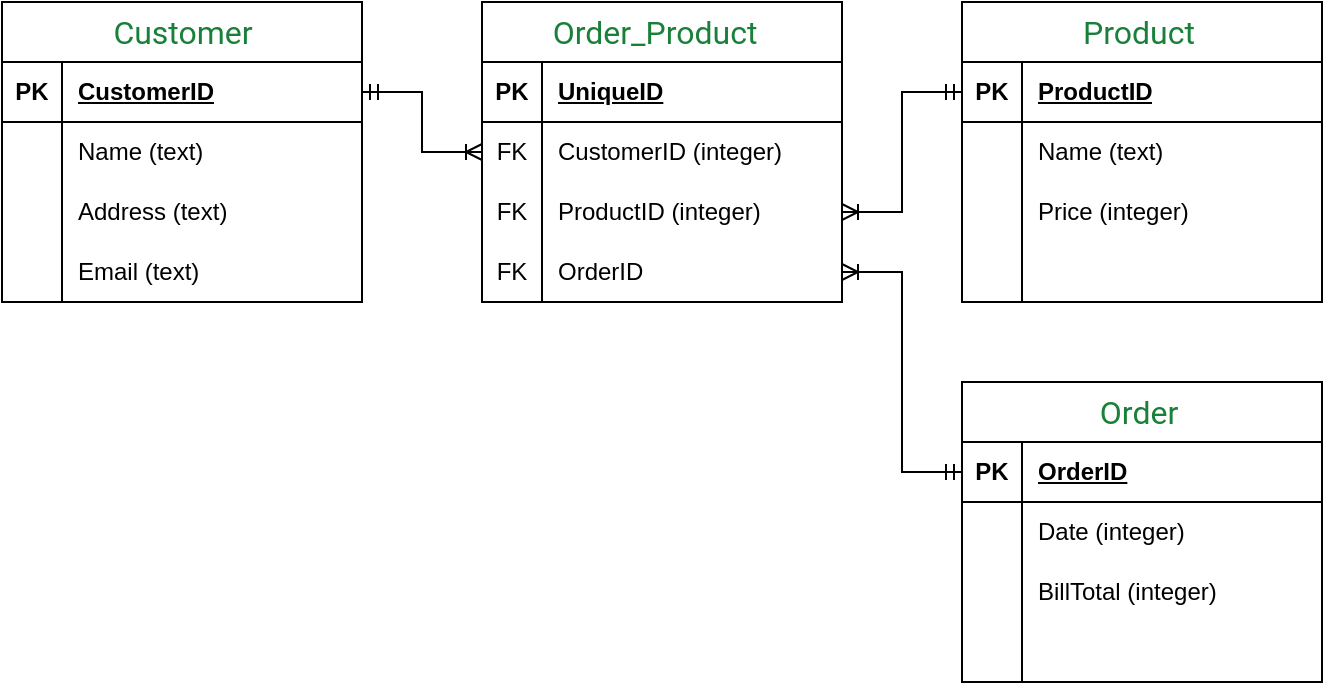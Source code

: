 <mxfile version="27.1.4">
  <diagram id="R2lEEEUBdFMjLlhIrx00" name="Page-1">
    <mxGraphModel dx="374" dy="476" grid="1" gridSize="10" guides="1" tooltips="1" connect="1" arrows="1" fold="1" page="1" pageScale="1" pageWidth="850" pageHeight="1100" math="0" shadow="0" extFonts="Permanent Marker^https://fonts.googleapis.com/css?family=Permanent+Marker">
      <root>
        <mxCell id="0" />
        <mxCell id="1" parent="0" />
        <mxCell id="i2putZidT-erklpHzOil-1" value="&lt;span style=&quot;color: rgb(24, 128, 56); font-family: Roboto, sans-serif; font-size: 16px; font-weight: 400; text-align: left; white-space: pre-wrap; background-color: rgb(255, 255, 255);&quot;&gt;Customer&lt;/span&gt;" style="shape=table;startSize=30;container=1;collapsible=1;childLayout=tableLayout;fixedRows=1;rowLines=0;fontStyle=1;align=center;resizeLast=1;html=1;" parent="1" vertex="1">
          <mxGeometry x="120" y="130" width="180" height="150" as="geometry" />
        </mxCell>
        <mxCell id="i2putZidT-erklpHzOil-2" value="" style="shape=tableRow;horizontal=0;startSize=0;swimlaneHead=0;swimlaneBody=0;fillColor=none;collapsible=0;dropTarget=0;points=[[0,0.5],[1,0.5]];portConstraint=eastwest;top=0;left=0;right=0;bottom=1;" parent="i2putZidT-erklpHzOil-1" vertex="1">
          <mxGeometry y="30" width="180" height="30" as="geometry" />
        </mxCell>
        <mxCell id="i2putZidT-erklpHzOil-3" value="PK" style="shape=partialRectangle;connectable=0;fillColor=none;top=0;left=0;bottom=0;right=0;fontStyle=1;overflow=hidden;whiteSpace=wrap;html=1;" parent="i2putZidT-erklpHzOil-2" vertex="1">
          <mxGeometry width="30" height="30" as="geometry">
            <mxRectangle width="30" height="30" as="alternateBounds" />
          </mxGeometry>
        </mxCell>
        <mxCell id="i2putZidT-erklpHzOil-4" value="CustomerID" style="shape=partialRectangle;connectable=0;fillColor=none;top=0;left=0;bottom=0;right=0;align=left;spacingLeft=6;fontStyle=5;overflow=hidden;whiteSpace=wrap;html=1;" parent="i2putZidT-erklpHzOil-2" vertex="1">
          <mxGeometry x="30" width="150" height="30" as="geometry">
            <mxRectangle width="150" height="30" as="alternateBounds" />
          </mxGeometry>
        </mxCell>
        <mxCell id="i2putZidT-erklpHzOil-5" value="" style="shape=tableRow;horizontal=0;startSize=0;swimlaneHead=0;swimlaneBody=0;fillColor=none;collapsible=0;dropTarget=0;points=[[0,0.5],[1,0.5]];portConstraint=eastwest;top=0;left=0;right=0;bottom=0;" parent="i2putZidT-erklpHzOil-1" vertex="1">
          <mxGeometry y="60" width="180" height="30" as="geometry" />
        </mxCell>
        <mxCell id="i2putZidT-erklpHzOil-6" value="" style="shape=partialRectangle;connectable=0;fillColor=none;top=0;left=0;bottom=0;right=0;editable=1;overflow=hidden;whiteSpace=wrap;html=1;" parent="i2putZidT-erklpHzOil-5" vertex="1">
          <mxGeometry width="30" height="30" as="geometry">
            <mxRectangle width="30" height="30" as="alternateBounds" />
          </mxGeometry>
        </mxCell>
        <mxCell id="i2putZidT-erklpHzOil-7" value="Name (text)" style="shape=partialRectangle;connectable=0;fillColor=none;top=0;left=0;bottom=0;right=0;align=left;spacingLeft=6;overflow=hidden;whiteSpace=wrap;html=1;" parent="i2putZidT-erklpHzOil-5" vertex="1">
          <mxGeometry x="30" width="150" height="30" as="geometry">
            <mxRectangle width="150" height="30" as="alternateBounds" />
          </mxGeometry>
        </mxCell>
        <mxCell id="i2putZidT-erklpHzOil-8" value="" style="shape=tableRow;horizontal=0;startSize=0;swimlaneHead=0;swimlaneBody=0;fillColor=none;collapsible=0;dropTarget=0;points=[[0,0.5],[1,0.5]];portConstraint=eastwest;top=0;left=0;right=0;bottom=0;" parent="i2putZidT-erklpHzOil-1" vertex="1">
          <mxGeometry y="90" width="180" height="30" as="geometry" />
        </mxCell>
        <mxCell id="i2putZidT-erklpHzOil-9" value="" style="shape=partialRectangle;connectable=0;fillColor=none;top=0;left=0;bottom=0;right=0;editable=1;overflow=hidden;whiteSpace=wrap;html=1;" parent="i2putZidT-erklpHzOil-8" vertex="1">
          <mxGeometry width="30" height="30" as="geometry">
            <mxRectangle width="30" height="30" as="alternateBounds" />
          </mxGeometry>
        </mxCell>
        <mxCell id="i2putZidT-erklpHzOil-10" value="Address (text)" style="shape=partialRectangle;connectable=0;fillColor=none;top=0;left=0;bottom=0;right=0;align=left;spacingLeft=6;overflow=hidden;whiteSpace=wrap;html=1;" parent="i2putZidT-erklpHzOil-8" vertex="1">
          <mxGeometry x="30" width="150" height="30" as="geometry">
            <mxRectangle width="150" height="30" as="alternateBounds" />
          </mxGeometry>
        </mxCell>
        <mxCell id="i2putZidT-erklpHzOil-11" value="" style="shape=tableRow;horizontal=0;startSize=0;swimlaneHead=0;swimlaneBody=0;fillColor=none;collapsible=0;dropTarget=0;points=[[0,0.5],[1,0.5]];portConstraint=eastwest;top=0;left=0;right=0;bottom=0;" parent="i2putZidT-erklpHzOil-1" vertex="1">
          <mxGeometry y="120" width="180" height="30" as="geometry" />
        </mxCell>
        <mxCell id="i2putZidT-erklpHzOil-12" value="" style="shape=partialRectangle;connectable=0;fillColor=none;top=0;left=0;bottom=0;right=0;editable=1;overflow=hidden;whiteSpace=wrap;html=1;" parent="i2putZidT-erklpHzOil-11" vertex="1">
          <mxGeometry width="30" height="30" as="geometry">
            <mxRectangle width="30" height="30" as="alternateBounds" />
          </mxGeometry>
        </mxCell>
        <mxCell id="i2putZidT-erklpHzOil-13" value="Email (text)" style="shape=partialRectangle;connectable=0;fillColor=none;top=0;left=0;bottom=0;right=0;align=left;spacingLeft=6;overflow=hidden;whiteSpace=wrap;html=1;" parent="i2putZidT-erklpHzOil-11" vertex="1">
          <mxGeometry x="30" width="150" height="30" as="geometry">
            <mxRectangle width="150" height="30" as="alternateBounds" />
          </mxGeometry>
        </mxCell>
        <mxCell id="i2putZidT-erklpHzOil-14" value="&lt;span style=&quot;white-space-collapse: preserve; background-color: transparent; box-sizing: border-box; margin: 0px; padding: 0px; font-family: Roboto, sans-serif; font-size: 12pt; font-weight: 400; text-align: left;&quot;&gt;&lt;span style=&quot;box-sizing: border-box; margin: 0px; padding: 0px; font-variant-numeric: normal; font-variant-east-asian: normal; font-variant-alternates: normal; font-variant-position: normal; font-variant-emoji: normal; vertical-align: baseline; text-wrap-mode: wrap;&quot;&gt;&lt;span style=&quot;text-wrap-mode: nowrap; background-color: transparent; box-sizing: border-box; margin: 0px; padding: 0px; font-size: 12pt; color: rgb(24, 128, 56);&quot;&gt;&lt;span style=&quot;box-sizing: border-box; margin: 0px; padding: 0px; font-variant-numeric: normal; font-variant-east-asian: normal; font-variant-alternates: normal; font-variant-position: normal; font-variant-emoji: normal; vertical-align: baseline; text-wrap-mode: wrap;&quot;&gt;Order_Product&lt;/span&gt;&lt;/span&gt;&lt;span style=&quot;text-wrap-mode: nowrap; background-color: transparent; box-sizing: border-box; margin: 0px; padding: 0px; font-size: 12pt;&quot;&gt;&lt;span style=&quot;box-sizing: border-box; margin: 0px; padding: 0px; font-variant-numeric: normal; font-variant-east-asian: normal; font-variant-alternates: normal; font-variant-position: normal; font-variant-emoji: normal; vertical-align: baseline; text-wrap-mode: wrap;&quot;&gt; &lt;/span&gt;&lt;/span&gt; &lt;/span&gt;&lt;/span&gt;" style="shape=table;startSize=30;container=1;collapsible=1;childLayout=tableLayout;fixedRows=1;rowLines=0;fontStyle=1;align=center;resizeLast=1;html=1;" parent="1" vertex="1">
          <mxGeometry x="360" y="130" width="180" height="150" as="geometry" />
        </mxCell>
        <mxCell id="i2putZidT-erklpHzOil-15" value="" style="shape=tableRow;horizontal=0;startSize=0;swimlaneHead=0;swimlaneBody=0;fillColor=none;collapsible=0;dropTarget=0;points=[[0,0.5],[1,0.5]];portConstraint=eastwest;top=0;left=0;right=0;bottom=1;" parent="i2putZidT-erklpHzOil-14" vertex="1">
          <mxGeometry y="30" width="180" height="30" as="geometry" />
        </mxCell>
        <mxCell id="i2putZidT-erklpHzOil-16" value="PK" style="shape=partialRectangle;connectable=0;fillColor=none;top=0;left=0;bottom=0;right=0;fontStyle=1;overflow=hidden;whiteSpace=wrap;html=1;" parent="i2putZidT-erklpHzOil-15" vertex="1">
          <mxGeometry width="30" height="30" as="geometry">
            <mxRectangle width="30" height="30" as="alternateBounds" />
          </mxGeometry>
        </mxCell>
        <mxCell id="i2putZidT-erklpHzOil-17" value="UniqueID" style="shape=partialRectangle;connectable=0;fillColor=none;top=0;left=0;bottom=0;right=0;align=left;spacingLeft=6;fontStyle=5;overflow=hidden;whiteSpace=wrap;html=1;" parent="i2putZidT-erklpHzOil-15" vertex="1">
          <mxGeometry x="30" width="150" height="30" as="geometry">
            <mxRectangle width="150" height="30" as="alternateBounds" />
          </mxGeometry>
        </mxCell>
        <mxCell id="i2putZidT-erklpHzOil-18" value="" style="shape=tableRow;horizontal=0;startSize=0;swimlaneHead=0;swimlaneBody=0;fillColor=none;collapsible=0;dropTarget=0;points=[[0,0.5],[1,0.5]];portConstraint=eastwest;top=0;left=0;right=0;bottom=0;" parent="i2putZidT-erklpHzOil-14" vertex="1">
          <mxGeometry y="60" width="180" height="30" as="geometry" />
        </mxCell>
        <mxCell id="i2putZidT-erklpHzOil-19" value="FK" style="shape=partialRectangle;connectable=0;fillColor=none;top=0;left=0;bottom=0;right=0;editable=1;overflow=hidden;whiteSpace=wrap;html=1;" parent="i2putZidT-erklpHzOil-18" vertex="1">
          <mxGeometry width="30" height="30" as="geometry">
            <mxRectangle width="30" height="30" as="alternateBounds" />
          </mxGeometry>
        </mxCell>
        <mxCell id="i2putZidT-erklpHzOil-20" value="CustomerID (integer)" style="shape=partialRectangle;connectable=0;fillColor=none;top=0;left=0;bottom=0;right=0;align=left;spacingLeft=6;overflow=hidden;whiteSpace=wrap;html=1;" parent="i2putZidT-erklpHzOil-18" vertex="1">
          <mxGeometry x="30" width="150" height="30" as="geometry">
            <mxRectangle width="150" height="30" as="alternateBounds" />
          </mxGeometry>
        </mxCell>
        <mxCell id="i2putZidT-erklpHzOil-21" value="" style="shape=tableRow;horizontal=0;startSize=0;swimlaneHead=0;swimlaneBody=0;fillColor=none;collapsible=0;dropTarget=0;points=[[0,0.5],[1,0.5]];portConstraint=eastwest;top=0;left=0;right=0;bottom=0;" parent="i2putZidT-erklpHzOil-14" vertex="1">
          <mxGeometry y="90" width="180" height="30" as="geometry" />
        </mxCell>
        <mxCell id="i2putZidT-erklpHzOil-22" value="FK" style="shape=partialRectangle;connectable=0;fillColor=none;top=0;left=0;bottom=0;right=0;editable=1;overflow=hidden;whiteSpace=wrap;html=1;" parent="i2putZidT-erklpHzOil-21" vertex="1">
          <mxGeometry width="30" height="30" as="geometry">
            <mxRectangle width="30" height="30" as="alternateBounds" />
          </mxGeometry>
        </mxCell>
        <mxCell id="i2putZidT-erklpHzOil-23" value="ProductID (integer)" style="shape=partialRectangle;connectable=0;fillColor=none;top=0;left=0;bottom=0;right=0;align=left;spacingLeft=6;overflow=hidden;whiteSpace=wrap;html=1;" parent="i2putZidT-erklpHzOil-21" vertex="1">
          <mxGeometry x="30" width="150" height="30" as="geometry">
            <mxRectangle width="150" height="30" as="alternateBounds" />
          </mxGeometry>
        </mxCell>
        <mxCell id="i2putZidT-erklpHzOil-24" value="" style="shape=tableRow;horizontal=0;startSize=0;swimlaneHead=0;swimlaneBody=0;fillColor=none;collapsible=0;dropTarget=0;points=[[0,0.5],[1,0.5]];portConstraint=eastwest;top=0;left=0;right=0;bottom=0;" parent="i2putZidT-erklpHzOil-14" vertex="1">
          <mxGeometry y="120" width="180" height="30" as="geometry" />
        </mxCell>
        <mxCell id="i2putZidT-erklpHzOil-25" value="FK" style="shape=partialRectangle;connectable=0;fillColor=none;top=0;left=0;bottom=0;right=0;editable=1;overflow=hidden;whiteSpace=wrap;html=1;" parent="i2putZidT-erklpHzOil-24" vertex="1">
          <mxGeometry width="30" height="30" as="geometry">
            <mxRectangle width="30" height="30" as="alternateBounds" />
          </mxGeometry>
        </mxCell>
        <mxCell id="i2putZidT-erklpHzOil-26" value="OrderID" style="shape=partialRectangle;connectable=0;fillColor=none;top=0;left=0;bottom=0;right=0;align=left;spacingLeft=6;overflow=hidden;whiteSpace=wrap;html=1;" parent="i2putZidT-erklpHzOil-24" vertex="1">
          <mxGeometry x="30" width="150" height="30" as="geometry">
            <mxRectangle width="150" height="30" as="alternateBounds" />
          </mxGeometry>
        </mxCell>
        <mxCell id="i2putZidT-erklpHzOil-27" value="&lt;span style=&quot;box-sizing: border-box; margin: 0px; padding: 0px; font-family: Roboto, sans-serif; font-size: 12pt; font-weight: 400; text-align: left; white-space-collapse: preserve; background-color: transparent; color: rgb(24, 128, 56);&quot;&gt;&lt;span style=&quot;box-sizing: border-box; margin: 0px; padding: 0px; font-variant-numeric: normal; font-variant-east-asian: normal; font-variant-alternates: normal; font-variant-position: normal; font-variant-emoji: normal; vertical-align: baseline; text-wrap-mode: wrap;&quot;&gt;Product&lt;/span&gt;&lt;/span&gt;&lt;span style=&quot;box-sizing: border-box; margin: 0px; padding: 0px; font-family: Roboto, sans-serif; font-size: 12pt; font-weight: 400; text-align: left; white-space-collapse: preserve; background-color: transparent;&quot;&gt;&lt;span style=&quot;box-sizing: border-box; margin: 0px; padding: 0px; font-variant-numeric: normal; font-variant-east-asian: normal; font-variant-alternates: normal; font-variant-position: normal; font-variant-emoji: normal; vertical-align: baseline; text-wrap-mode: wrap;&quot;&gt; &lt;/span&gt;&lt;/span&gt;" style="shape=table;startSize=30;container=1;collapsible=1;childLayout=tableLayout;fixedRows=1;rowLines=0;fontStyle=1;align=center;resizeLast=1;html=1;" parent="1" vertex="1">
          <mxGeometry x="600" y="130" width="180" height="150" as="geometry" />
        </mxCell>
        <mxCell id="i2putZidT-erklpHzOil-28" value="" style="shape=tableRow;horizontal=0;startSize=0;swimlaneHead=0;swimlaneBody=0;fillColor=none;collapsible=0;dropTarget=0;points=[[0,0.5],[1,0.5]];portConstraint=eastwest;top=0;left=0;right=0;bottom=1;" parent="i2putZidT-erklpHzOil-27" vertex="1">
          <mxGeometry y="30" width="180" height="30" as="geometry" />
        </mxCell>
        <mxCell id="i2putZidT-erklpHzOil-29" value="PK" style="shape=partialRectangle;connectable=0;fillColor=none;top=0;left=0;bottom=0;right=0;fontStyle=1;overflow=hidden;whiteSpace=wrap;html=1;" parent="i2putZidT-erklpHzOil-28" vertex="1">
          <mxGeometry width="30" height="30" as="geometry">
            <mxRectangle width="30" height="30" as="alternateBounds" />
          </mxGeometry>
        </mxCell>
        <mxCell id="i2putZidT-erklpHzOil-30" value="ProductID" style="shape=partialRectangle;connectable=0;fillColor=none;top=0;left=0;bottom=0;right=0;align=left;spacingLeft=6;fontStyle=5;overflow=hidden;whiteSpace=wrap;html=1;" parent="i2putZidT-erklpHzOil-28" vertex="1">
          <mxGeometry x="30" width="150" height="30" as="geometry">
            <mxRectangle width="150" height="30" as="alternateBounds" />
          </mxGeometry>
        </mxCell>
        <mxCell id="i2putZidT-erklpHzOil-31" value="" style="shape=tableRow;horizontal=0;startSize=0;swimlaneHead=0;swimlaneBody=0;fillColor=none;collapsible=0;dropTarget=0;points=[[0,0.5],[1,0.5]];portConstraint=eastwest;top=0;left=0;right=0;bottom=0;" parent="i2putZidT-erklpHzOil-27" vertex="1">
          <mxGeometry y="60" width="180" height="30" as="geometry" />
        </mxCell>
        <mxCell id="i2putZidT-erklpHzOil-32" value="" style="shape=partialRectangle;connectable=0;fillColor=none;top=0;left=0;bottom=0;right=0;editable=1;overflow=hidden;whiteSpace=wrap;html=1;" parent="i2putZidT-erklpHzOil-31" vertex="1">
          <mxGeometry width="30" height="30" as="geometry">
            <mxRectangle width="30" height="30" as="alternateBounds" />
          </mxGeometry>
        </mxCell>
        <mxCell id="i2putZidT-erklpHzOil-33" value="Name (text)" style="shape=partialRectangle;connectable=0;fillColor=none;top=0;left=0;bottom=0;right=0;align=left;spacingLeft=6;overflow=hidden;whiteSpace=wrap;html=1;" parent="i2putZidT-erklpHzOil-31" vertex="1">
          <mxGeometry x="30" width="150" height="30" as="geometry">
            <mxRectangle width="150" height="30" as="alternateBounds" />
          </mxGeometry>
        </mxCell>
        <mxCell id="i2putZidT-erklpHzOil-34" value="" style="shape=tableRow;horizontal=0;startSize=0;swimlaneHead=0;swimlaneBody=0;fillColor=none;collapsible=0;dropTarget=0;points=[[0,0.5],[1,0.5]];portConstraint=eastwest;top=0;left=0;right=0;bottom=0;" parent="i2putZidT-erklpHzOil-27" vertex="1">
          <mxGeometry y="90" width="180" height="30" as="geometry" />
        </mxCell>
        <mxCell id="i2putZidT-erklpHzOil-35" value="" style="shape=partialRectangle;connectable=0;fillColor=none;top=0;left=0;bottom=0;right=0;editable=1;overflow=hidden;whiteSpace=wrap;html=1;" parent="i2putZidT-erklpHzOil-34" vertex="1">
          <mxGeometry width="30" height="30" as="geometry">
            <mxRectangle width="30" height="30" as="alternateBounds" />
          </mxGeometry>
        </mxCell>
        <mxCell id="i2putZidT-erklpHzOil-36" value="Price (integer)" style="shape=partialRectangle;connectable=0;fillColor=none;top=0;left=0;bottom=0;right=0;align=left;spacingLeft=6;overflow=hidden;whiteSpace=wrap;html=1;" parent="i2putZidT-erklpHzOil-34" vertex="1">
          <mxGeometry x="30" width="150" height="30" as="geometry">
            <mxRectangle width="150" height="30" as="alternateBounds" />
          </mxGeometry>
        </mxCell>
        <mxCell id="i2putZidT-erklpHzOil-37" value="" style="shape=tableRow;horizontal=0;startSize=0;swimlaneHead=0;swimlaneBody=0;fillColor=none;collapsible=0;dropTarget=0;points=[[0,0.5],[1,0.5]];portConstraint=eastwest;top=0;left=0;right=0;bottom=0;" parent="i2putZidT-erklpHzOil-27" vertex="1">
          <mxGeometry y="120" width="180" height="30" as="geometry" />
        </mxCell>
        <mxCell id="i2putZidT-erklpHzOil-38" value="" style="shape=partialRectangle;connectable=0;fillColor=none;top=0;left=0;bottom=0;right=0;editable=1;overflow=hidden;whiteSpace=wrap;html=1;" parent="i2putZidT-erklpHzOil-37" vertex="1">
          <mxGeometry width="30" height="30" as="geometry">
            <mxRectangle width="30" height="30" as="alternateBounds" />
          </mxGeometry>
        </mxCell>
        <mxCell id="i2putZidT-erklpHzOil-39" value="" style="shape=partialRectangle;connectable=0;fillColor=none;top=0;left=0;bottom=0;right=0;align=left;spacingLeft=6;overflow=hidden;whiteSpace=wrap;html=1;" parent="i2putZidT-erklpHzOil-37" vertex="1">
          <mxGeometry x="30" width="150" height="30" as="geometry">
            <mxRectangle width="150" height="30" as="alternateBounds" />
          </mxGeometry>
        </mxCell>
        <mxCell id="i2putZidT-erklpHzOil-40" value="&lt;span style=&quot;box-sizing: border-box; margin: 0px; padding: 0px; font-family: Roboto, sans-serif; font-size: 12pt; font-weight: 400; text-align: left; white-space-collapse: preserve; background-color: transparent; color: rgb(24, 128, 56);&quot;&gt;&lt;span style=&quot;box-sizing: border-box; margin: 0px; padding: 0px; font-variant-numeric: normal; font-variant-east-asian: normal; font-variant-alternates: normal; font-variant-position: normal; font-variant-emoji: normal; vertical-align: baseline; text-wrap-mode: wrap;&quot;&gt;Order&lt;/span&gt;&lt;/span&gt;&lt;span style=&quot;box-sizing: border-box; margin: 0px; padding: 0px; font-family: Roboto, sans-serif; font-size: 12pt; font-weight: 400; text-align: left; white-space-collapse: preserve; background-color: transparent;&quot;&gt;&lt;span style=&quot;box-sizing: border-box; margin: 0px; padding: 0px; font-variant-numeric: normal; font-variant-east-asian: normal; font-variant-alternates: normal; font-variant-position: normal; font-variant-emoji: normal; vertical-align: baseline; text-wrap-mode: wrap;&quot;&gt; &lt;/span&gt;&lt;/span&gt;" style="shape=table;startSize=30;container=1;collapsible=1;childLayout=tableLayout;fixedRows=1;rowLines=0;fontStyle=1;align=center;resizeLast=1;html=1;" parent="1" vertex="1">
          <mxGeometry x="600" y="320" width="180" height="150" as="geometry" />
        </mxCell>
        <mxCell id="i2putZidT-erklpHzOil-41" value="" style="shape=tableRow;horizontal=0;startSize=0;swimlaneHead=0;swimlaneBody=0;fillColor=none;collapsible=0;dropTarget=0;points=[[0,0.5],[1,0.5]];portConstraint=eastwest;top=0;left=0;right=0;bottom=1;" parent="i2putZidT-erklpHzOil-40" vertex="1">
          <mxGeometry y="30" width="180" height="30" as="geometry" />
        </mxCell>
        <mxCell id="i2putZidT-erklpHzOil-42" value="PK" style="shape=partialRectangle;connectable=0;fillColor=none;top=0;left=0;bottom=0;right=0;fontStyle=1;overflow=hidden;whiteSpace=wrap;html=1;" parent="i2putZidT-erklpHzOil-41" vertex="1">
          <mxGeometry width="30" height="30" as="geometry">
            <mxRectangle width="30" height="30" as="alternateBounds" />
          </mxGeometry>
        </mxCell>
        <mxCell id="i2putZidT-erklpHzOil-43" value="OrderID" style="shape=partialRectangle;connectable=0;fillColor=none;top=0;left=0;bottom=0;right=0;align=left;spacingLeft=6;fontStyle=5;overflow=hidden;whiteSpace=wrap;html=1;" parent="i2putZidT-erklpHzOil-41" vertex="1">
          <mxGeometry x="30" width="150" height="30" as="geometry">
            <mxRectangle width="150" height="30" as="alternateBounds" />
          </mxGeometry>
        </mxCell>
        <mxCell id="i2putZidT-erklpHzOil-44" value="" style="shape=tableRow;horizontal=0;startSize=0;swimlaneHead=0;swimlaneBody=0;fillColor=none;collapsible=0;dropTarget=0;points=[[0,0.5],[1,0.5]];portConstraint=eastwest;top=0;left=0;right=0;bottom=0;" parent="i2putZidT-erklpHzOil-40" vertex="1">
          <mxGeometry y="60" width="180" height="30" as="geometry" />
        </mxCell>
        <mxCell id="i2putZidT-erklpHzOil-45" value="" style="shape=partialRectangle;connectable=0;fillColor=none;top=0;left=0;bottom=0;right=0;editable=1;overflow=hidden;whiteSpace=wrap;html=1;" parent="i2putZidT-erklpHzOil-44" vertex="1">
          <mxGeometry width="30" height="30" as="geometry">
            <mxRectangle width="30" height="30" as="alternateBounds" />
          </mxGeometry>
        </mxCell>
        <mxCell id="i2putZidT-erklpHzOil-46" value="Date (integer)" style="shape=partialRectangle;connectable=0;fillColor=none;top=0;left=0;bottom=0;right=0;align=left;spacingLeft=6;overflow=hidden;whiteSpace=wrap;html=1;" parent="i2putZidT-erklpHzOil-44" vertex="1">
          <mxGeometry x="30" width="150" height="30" as="geometry">
            <mxRectangle width="150" height="30" as="alternateBounds" />
          </mxGeometry>
        </mxCell>
        <mxCell id="i2putZidT-erklpHzOil-47" value="" style="shape=tableRow;horizontal=0;startSize=0;swimlaneHead=0;swimlaneBody=0;fillColor=none;collapsible=0;dropTarget=0;points=[[0,0.5],[1,0.5]];portConstraint=eastwest;top=0;left=0;right=0;bottom=0;" parent="i2putZidT-erklpHzOil-40" vertex="1">
          <mxGeometry y="90" width="180" height="30" as="geometry" />
        </mxCell>
        <mxCell id="i2putZidT-erklpHzOil-48" value="" style="shape=partialRectangle;connectable=0;fillColor=none;top=0;left=0;bottom=0;right=0;editable=1;overflow=hidden;whiteSpace=wrap;html=1;" parent="i2putZidT-erklpHzOil-47" vertex="1">
          <mxGeometry width="30" height="30" as="geometry">
            <mxRectangle width="30" height="30" as="alternateBounds" />
          </mxGeometry>
        </mxCell>
        <mxCell id="i2putZidT-erklpHzOil-49" value="BillTotal (integer)" style="shape=partialRectangle;connectable=0;fillColor=none;top=0;left=0;bottom=0;right=0;align=left;spacingLeft=6;overflow=hidden;whiteSpace=wrap;html=1;" parent="i2putZidT-erklpHzOil-47" vertex="1">
          <mxGeometry x="30" width="150" height="30" as="geometry">
            <mxRectangle width="150" height="30" as="alternateBounds" />
          </mxGeometry>
        </mxCell>
        <mxCell id="i2putZidT-erklpHzOil-50" value="" style="shape=tableRow;horizontal=0;startSize=0;swimlaneHead=0;swimlaneBody=0;fillColor=none;collapsible=0;dropTarget=0;points=[[0,0.5],[1,0.5]];portConstraint=eastwest;top=0;left=0;right=0;bottom=0;" parent="i2putZidT-erklpHzOil-40" vertex="1">
          <mxGeometry y="120" width="180" height="30" as="geometry" />
        </mxCell>
        <mxCell id="i2putZidT-erklpHzOil-51" value="" style="shape=partialRectangle;connectable=0;fillColor=none;top=0;left=0;bottom=0;right=0;editable=1;overflow=hidden;whiteSpace=wrap;html=1;" parent="i2putZidT-erklpHzOil-50" vertex="1">
          <mxGeometry width="30" height="30" as="geometry">
            <mxRectangle width="30" height="30" as="alternateBounds" />
          </mxGeometry>
        </mxCell>
        <mxCell id="i2putZidT-erklpHzOil-52" value="" style="shape=partialRectangle;connectable=0;fillColor=none;top=0;left=0;bottom=0;right=0;align=left;spacingLeft=6;overflow=hidden;whiteSpace=wrap;html=1;" parent="i2putZidT-erklpHzOil-50" vertex="1">
          <mxGeometry x="30" width="150" height="30" as="geometry">
            <mxRectangle width="150" height="30" as="alternateBounds" />
          </mxGeometry>
        </mxCell>
        <mxCell id="i2putZidT-erklpHzOil-59" style="edgeStyle=orthogonalEdgeStyle;rounded=0;orthogonalLoop=1;jettySize=auto;html=1;entryX=1;entryY=0.5;entryDx=0;entryDy=0;endArrow=ERoneToMany;endFill=0;startArrow=ERmandOne;startFill=0;" parent="1" source="i2putZidT-erklpHzOil-41" target="i2putZidT-erklpHzOil-24" edge="1">
          <mxGeometry relative="1" as="geometry" />
        </mxCell>
        <mxCell id="i2putZidT-erklpHzOil-60" style="edgeStyle=orthogonalEdgeStyle;rounded=0;orthogonalLoop=1;jettySize=auto;html=1;entryX=1;entryY=0.5;entryDx=0;entryDy=0;endArrow=ERoneToMany;endFill=0;startArrow=ERmandOne;startFill=0;" parent="1" source="i2putZidT-erklpHzOil-28" target="i2putZidT-erklpHzOil-21" edge="1">
          <mxGeometry relative="1" as="geometry" />
        </mxCell>
        <mxCell id="i2putZidT-erklpHzOil-61" style="edgeStyle=orthogonalEdgeStyle;rounded=0;orthogonalLoop=1;jettySize=auto;html=1;entryX=0;entryY=0.5;entryDx=0;entryDy=0;endArrow=ERoneToMany;endFill=0;startArrow=ERmandOne;startFill=0;" parent="1" source="i2putZidT-erklpHzOil-2" target="i2putZidT-erklpHzOil-18" edge="1">
          <mxGeometry relative="1" as="geometry" />
        </mxCell>
      </root>
    </mxGraphModel>
  </diagram>
</mxfile>
